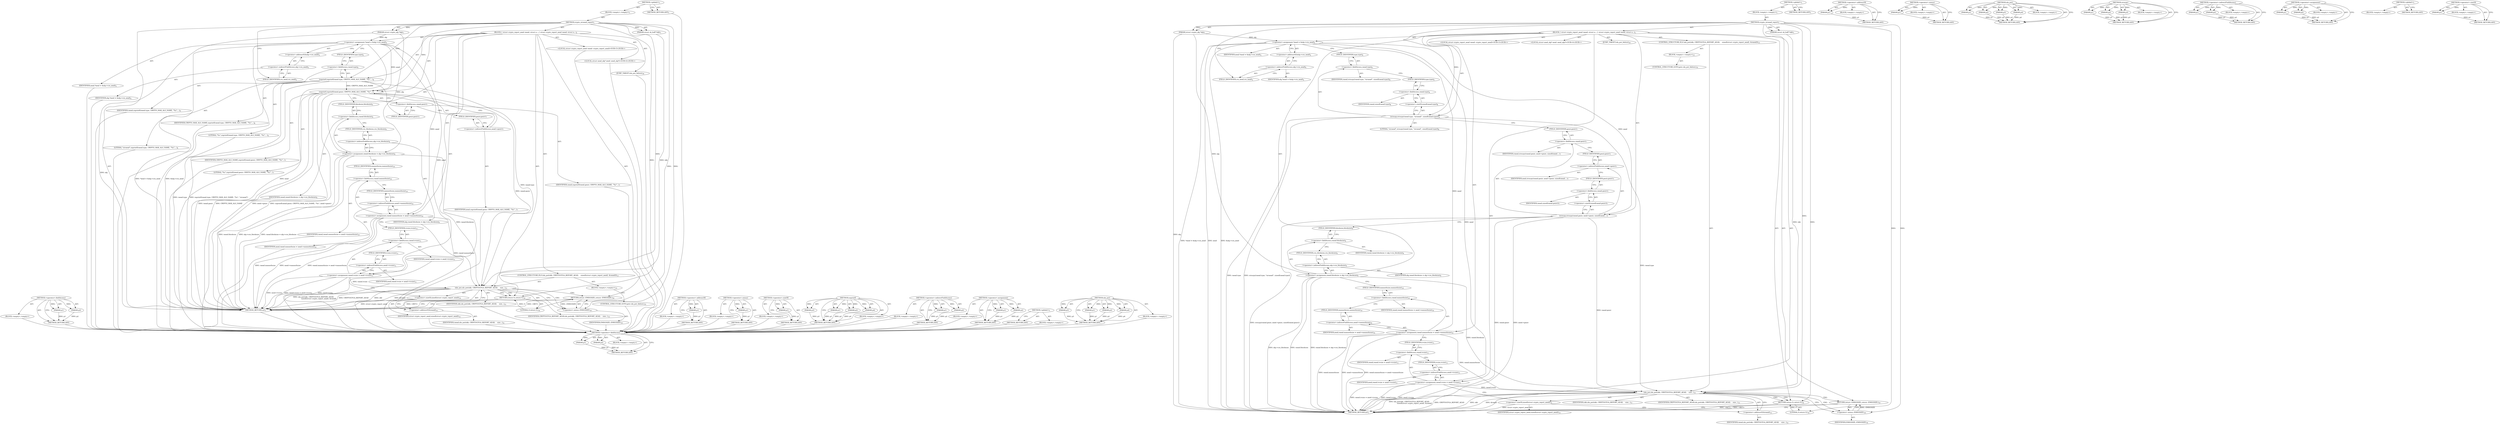 digraph "&lt;operator&gt;.sizeOf" {
vulnerable_123 [label=<(METHOD,&lt;operator&gt;.fieldAccess)>];
vulnerable_124 [label=<(PARAM,p1)>];
vulnerable_125 [label=<(PARAM,p2)>];
vulnerable_126 [label=<(BLOCK,&lt;empty&gt;,&lt;empty&gt;)>];
vulnerable_127 [label=<(METHOD_RETURN,ANY)>];
vulnerable_6 [label=<(METHOD,&lt;global&gt;)<SUB>1</SUB>>];
vulnerable_7 [label=<(BLOCK,&lt;empty&gt;,&lt;empty&gt;)<SUB>1</SUB>>];
vulnerable_8 [label=<(METHOD,crypto_nivaead_report)<SUB>1</SUB>>];
vulnerable_9 [label=<(PARAM,struct sk_buff *skb)<SUB>1</SUB>>];
vulnerable_10 [label=<(PARAM,struct crypto_alg *alg)<SUB>1</SUB>>];
vulnerable_11 [label=<(BLOCK,{
 	struct crypto_report_aead raead;
 	struct a...,{
 	struct crypto_report_aead raead;
 	struct a...)<SUB>2</SUB>>];
vulnerable_12 [label="<(LOCAL,struct crypto_report_aead raead: crypto_report_aead)<SUB>3</SUB>>"];
vulnerable_13 [label="<(LOCAL,struct aead_alg* aead: aead_alg*)<SUB>4</SUB>>"];
vulnerable_14 [label=<(&lt;operator&gt;.assignment,*aead = &amp;alg-&gt;cra_aead)<SUB>4</SUB>>];
vulnerable_15 [label=<(IDENTIFIER,aead,*aead = &amp;alg-&gt;cra_aead)<SUB>4</SUB>>];
vulnerable_16 [label=<(&lt;operator&gt;.addressOf,&amp;alg-&gt;cra_aead)<SUB>4</SUB>>];
vulnerable_17 [label=<(&lt;operator&gt;.indirectFieldAccess,alg-&gt;cra_aead)<SUB>4</SUB>>];
vulnerable_18 [label=<(IDENTIFIER,alg,*aead = &amp;alg-&gt;cra_aead)<SUB>4</SUB>>];
vulnerable_19 [label=<(FIELD_IDENTIFIER,cra_aead,cra_aead)<SUB>4</SUB>>];
vulnerable_20 [label=<(snprintf,snprintf(raead.type, CRYPTO_MAX_ALG_NAME, &quot;%s&quot;,...)<SUB>6</SUB>>];
vulnerable_21 [label=<(&lt;operator&gt;.fieldAccess,raead.type)<SUB>6</SUB>>];
vulnerable_22 [label=<(IDENTIFIER,raead,snprintf(raead.type, CRYPTO_MAX_ALG_NAME, &quot;%s&quot;,...)<SUB>6</SUB>>];
vulnerable_23 [label=<(FIELD_IDENTIFIER,type,type)<SUB>6</SUB>>];
vulnerable_24 [label=<(IDENTIFIER,CRYPTO_MAX_ALG_NAME,snprintf(raead.type, CRYPTO_MAX_ALG_NAME, &quot;%s&quot;,...)<SUB>6</SUB>>];
vulnerable_25 [label=<(LITERAL,&quot;%s&quot;,snprintf(raead.type, CRYPTO_MAX_ALG_NAME, &quot;%s&quot;,...)<SUB>6</SUB>>];
vulnerable_26 [label=<(LITERAL,&quot;nivaead&quot;,snprintf(raead.type, CRYPTO_MAX_ALG_NAME, &quot;%s&quot;,...)<SUB>6</SUB>>];
vulnerable_27 [label=<(snprintf,snprintf(raead.geniv, CRYPTO_MAX_ALG_NAME, &quot;%s&quot;...)<SUB>7</SUB>>];
vulnerable_28 [label=<(&lt;operator&gt;.fieldAccess,raead.geniv)<SUB>7</SUB>>];
vulnerable_29 [label=<(IDENTIFIER,raead,snprintf(raead.geniv, CRYPTO_MAX_ALG_NAME, &quot;%s&quot;...)<SUB>7</SUB>>];
vulnerable_30 [label=<(FIELD_IDENTIFIER,geniv,geniv)<SUB>7</SUB>>];
vulnerable_31 [label=<(IDENTIFIER,CRYPTO_MAX_ALG_NAME,snprintf(raead.geniv, CRYPTO_MAX_ALG_NAME, &quot;%s&quot;...)<SUB>7</SUB>>];
vulnerable_32 [label=<(LITERAL,&quot;%s&quot;,snprintf(raead.geniv, CRYPTO_MAX_ALG_NAME, &quot;%s&quot;...)<SUB>7</SUB>>];
vulnerable_33 [label=<(&lt;operator&gt;.indirectFieldAccess,aead-&gt;geniv)<SUB>7</SUB>>];
vulnerable_34 [label=<(IDENTIFIER,aead,snprintf(raead.geniv, CRYPTO_MAX_ALG_NAME, &quot;%s&quot;...)<SUB>7</SUB>>];
vulnerable_35 [label=<(FIELD_IDENTIFIER,geniv,geniv)<SUB>7</SUB>>];
vulnerable_36 [label=<(&lt;operator&gt;.assignment,raead.blocksize = alg-&gt;cra_blocksize)<SUB>9</SUB>>];
vulnerable_37 [label=<(&lt;operator&gt;.fieldAccess,raead.blocksize)<SUB>9</SUB>>];
vulnerable_38 [label=<(IDENTIFIER,raead,raead.blocksize = alg-&gt;cra_blocksize)<SUB>9</SUB>>];
vulnerable_39 [label=<(FIELD_IDENTIFIER,blocksize,blocksize)<SUB>9</SUB>>];
vulnerable_40 [label=<(&lt;operator&gt;.indirectFieldAccess,alg-&gt;cra_blocksize)<SUB>9</SUB>>];
vulnerable_41 [label=<(IDENTIFIER,alg,raead.blocksize = alg-&gt;cra_blocksize)<SUB>9</SUB>>];
vulnerable_42 [label=<(FIELD_IDENTIFIER,cra_blocksize,cra_blocksize)<SUB>9</SUB>>];
vulnerable_43 [label=<(&lt;operator&gt;.assignment,raead.maxauthsize = aead-&gt;maxauthsize)<SUB>10</SUB>>];
vulnerable_44 [label=<(&lt;operator&gt;.fieldAccess,raead.maxauthsize)<SUB>10</SUB>>];
vulnerable_45 [label=<(IDENTIFIER,raead,raead.maxauthsize = aead-&gt;maxauthsize)<SUB>10</SUB>>];
vulnerable_46 [label=<(FIELD_IDENTIFIER,maxauthsize,maxauthsize)<SUB>10</SUB>>];
vulnerable_47 [label=<(&lt;operator&gt;.indirectFieldAccess,aead-&gt;maxauthsize)<SUB>10</SUB>>];
vulnerable_48 [label=<(IDENTIFIER,aead,raead.maxauthsize = aead-&gt;maxauthsize)<SUB>10</SUB>>];
vulnerable_49 [label=<(FIELD_IDENTIFIER,maxauthsize,maxauthsize)<SUB>10</SUB>>];
vulnerable_50 [label=<(&lt;operator&gt;.assignment,raead.ivsize = aead-&gt;ivsize)<SUB>11</SUB>>];
vulnerable_51 [label=<(&lt;operator&gt;.fieldAccess,raead.ivsize)<SUB>11</SUB>>];
vulnerable_52 [label=<(IDENTIFIER,raead,raead.ivsize = aead-&gt;ivsize)<SUB>11</SUB>>];
vulnerable_53 [label=<(FIELD_IDENTIFIER,ivsize,ivsize)<SUB>11</SUB>>];
vulnerable_54 [label=<(&lt;operator&gt;.indirectFieldAccess,aead-&gt;ivsize)<SUB>11</SUB>>];
vulnerable_55 [label=<(IDENTIFIER,aead,raead.ivsize = aead-&gt;ivsize)<SUB>11</SUB>>];
vulnerable_56 [label=<(FIELD_IDENTIFIER,ivsize,ivsize)<SUB>11</SUB>>];
vulnerable_57 [label=<(CONTROL_STRUCTURE,IF,if (nla_put(skb, CRYPTOCFGA_REPORT_AEAD,
		    sizeof(struct crypto_report_aead), &amp;raead)))<SUB>13</SUB>>];
vulnerable_58 [label=<(nla_put,nla_put(skb, CRYPTOCFGA_REPORT_AEAD,
		    size...)<SUB>13</SUB>>];
vulnerable_59 [label=<(IDENTIFIER,skb,nla_put(skb, CRYPTOCFGA_REPORT_AEAD,
		    size...)<SUB>13</SUB>>];
vulnerable_60 [label=<(IDENTIFIER,CRYPTOCFGA_REPORT_AEAD,nla_put(skb, CRYPTOCFGA_REPORT_AEAD,
		    size...)<SUB>13</SUB>>];
vulnerable_61 [label=<(&lt;operator&gt;.sizeOf,sizeof(struct crypto_report_aead))<SUB>14</SUB>>];
vulnerable_62 [label=<(IDENTIFIER,struct crypto_report_aead,sizeof(struct crypto_report_aead))<SUB>14</SUB>>];
vulnerable_63 [label=<(&lt;operator&gt;.addressOf,&amp;raead)<SUB>14</SUB>>];
vulnerable_64 [label=<(IDENTIFIER,raead,nla_put(skb, CRYPTOCFGA_REPORT_AEAD,
		    size...)<SUB>14</SUB>>];
vulnerable_65 [label=<(BLOCK,&lt;empty&gt;,&lt;empty&gt;)<SUB>15</SUB>>];
vulnerable_66 [label=<(CONTROL_STRUCTURE,GOTO,goto nla_put_failure;)<SUB>15</SUB>>];
vulnerable_67 [label=<(RETURN,return 0;,return 0;)<SUB>16</SUB>>];
vulnerable_68 [label=<(LITERAL,0,return 0;)<SUB>16</SUB>>];
vulnerable_69 [label=<(JUMP_TARGET,nla_put_failure)<SUB>18</SUB>>];
vulnerable_70 [label=<(RETURN,return -EMSGSIZE;,return -EMSGSIZE;)<SUB>19</SUB>>];
vulnerable_71 [label=<(&lt;operator&gt;.minus,-EMSGSIZE)<SUB>19</SUB>>];
vulnerable_72 [label=<(IDENTIFIER,EMSGSIZE,-EMSGSIZE)<SUB>19</SUB>>];
vulnerable_73 [label=<(METHOD_RETURN,int)<SUB>1</SUB>>];
vulnerable_75 [label=<(METHOD_RETURN,ANY)<SUB>1</SUB>>];
vulnerable_107 [label=<(METHOD,&lt;operator&gt;.addressOf)>];
vulnerable_108 [label=<(PARAM,p1)>];
vulnerable_109 [label=<(BLOCK,&lt;empty&gt;,&lt;empty&gt;)>];
vulnerable_110 [label=<(METHOD_RETURN,ANY)>];
vulnerable_139 [label=<(METHOD,&lt;operator&gt;.minus)>];
vulnerable_140 [label=<(PARAM,p1)>];
vulnerable_141 [label=<(BLOCK,&lt;empty&gt;,&lt;empty&gt;)>];
vulnerable_142 [label=<(METHOD_RETURN,ANY)>];
vulnerable_135 [label=<(METHOD,&lt;operator&gt;.sizeOf)>];
vulnerable_136 [label=<(PARAM,p1)>];
vulnerable_137 [label=<(BLOCK,&lt;empty&gt;,&lt;empty&gt;)>];
vulnerable_138 [label=<(METHOD_RETURN,ANY)>];
vulnerable_116 [label=<(METHOD,snprintf)>];
vulnerable_117 [label=<(PARAM,p1)>];
vulnerable_118 [label=<(PARAM,p2)>];
vulnerable_119 [label=<(PARAM,p3)>];
vulnerable_120 [label=<(PARAM,p4)>];
vulnerable_121 [label=<(BLOCK,&lt;empty&gt;,&lt;empty&gt;)>];
vulnerable_122 [label=<(METHOD_RETURN,ANY)>];
vulnerable_111 [label=<(METHOD,&lt;operator&gt;.indirectFieldAccess)>];
vulnerable_112 [label=<(PARAM,p1)>];
vulnerable_113 [label=<(PARAM,p2)>];
vulnerable_114 [label=<(BLOCK,&lt;empty&gt;,&lt;empty&gt;)>];
vulnerable_115 [label=<(METHOD_RETURN,ANY)>];
vulnerable_102 [label=<(METHOD,&lt;operator&gt;.assignment)>];
vulnerable_103 [label=<(PARAM,p1)>];
vulnerable_104 [label=<(PARAM,p2)>];
vulnerable_105 [label=<(BLOCK,&lt;empty&gt;,&lt;empty&gt;)>];
vulnerable_106 [label=<(METHOD_RETURN,ANY)>];
vulnerable_96 [label=<(METHOD,&lt;global&gt;)<SUB>1</SUB>>];
vulnerable_97 [label=<(BLOCK,&lt;empty&gt;,&lt;empty&gt;)>];
vulnerable_98 [label=<(METHOD_RETURN,ANY)>];
vulnerable_128 [label=<(METHOD,nla_put)>];
vulnerable_129 [label=<(PARAM,p1)>];
vulnerable_130 [label=<(PARAM,p2)>];
vulnerable_131 [label=<(PARAM,p3)>];
vulnerable_132 [label=<(PARAM,p4)>];
vulnerable_133 [label=<(BLOCK,&lt;empty&gt;,&lt;empty&gt;)>];
vulnerable_134 [label=<(METHOD_RETURN,ANY)>];
fixed_124 [label=<(METHOD,&lt;operator&gt;.fieldAccess)>];
fixed_125 [label=<(PARAM,p1)>];
fixed_126 [label=<(PARAM,p2)>];
fixed_127 [label=<(BLOCK,&lt;empty&gt;,&lt;empty&gt;)>];
fixed_128 [label=<(METHOD_RETURN,ANY)>];
fixed_6 [label=<(METHOD,&lt;global&gt;)<SUB>1</SUB>>];
fixed_7 [label=<(BLOCK,&lt;empty&gt;,&lt;empty&gt;)<SUB>1</SUB>>];
fixed_8 [label=<(METHOD,crypto_nivaead_report)<SUB>1</SUB>>];
fixed_9 [label=<(PARAM,struct sk_buff *skb)<SUB>1</SUB>>];
fixed_10 [label=<(PARAM,struct crypto_alg *alg)<SUB>1</SUB>>];
fixed_11 [label=<(BLOCK,{
 	struct crypto_report_aead raead;
 	struct a...,{
 	struct crypto_report_aead raead;
 	struct a...)<SUB>2</SUB>>];
fixed_12 [label="<(LOCAL,struct crypto_report_aead raead: crypto_report_aead)<SUB>3</SUB>>"];
fixed_13 [label="<(LOCAL,struct aead_alg* aead: aead_alg*)<SUB>4</SUB>>"];
fixed_14 [label=<(&lt;operator&gt;.assignment,*aead = &amp;alg-&gt;cra_aead)<SUB>4</SUB>>];
fixed_15 [label=<(IDENTIFIER,aead,*aead = &amp;alg-&gt;cra_aead)<SUB>4</SUB>>];
fixed_16 [label=<(&lt;operator&gt;.addressOf,&amp;alg-&gt;cra_aead)<SUB>4</SUB>>];
fixed_17 [label=<(&lt;operator&gt;.indirectFieldAccess,alg-&gt;cra_aead)<SUB>4</SUB>>];
fixed_18 [label=<(IDENTIFIER,alg,*aead = &amp;alg-&gt;cra_aead)<SUB>4</SUB>>];
fixed_19 [label=<(FIELD_IDENTIFIER,cra_aead,cra_aead)<SUB>4</SUB>>];
fixed_20 [label=<(strncpy,strncpy(raead.type, &quot;nivaead&quot;, sizeof(raead.type)))<SUB>6</SUB>>];
fixed_21 [label=<(&lt;operator&gt;.fieldAccess,raead.type)<SUB>6</SUB>>];
fixed_22 [label=<(IDENTIFIER,raead,strncpy(raead.type, &quot;nivaead&quot;, sizeof(raead.type)))<SUB>6</SUB>>];
fixed_23 [label=<(FIELD_IDENTIFIER,type,type)<SUB>6</SUB>>];
fixed_24 [label=<(LITERAL,&quot;nivaead&quot;,strncpy(raead.type, &quot;nivaead&quot;, sizeof(raead.type)))<SUB>6</SUB>>];
fixed_25 [label=<(&lt;operator&gt;.sizeOf,sizeof(raead.type))<SUB>6</SUB>>];
fixed_26 [label=<(&lt;operator&gt;.fieldAccess,raead.type)<SUB>6</SUB>>];
fixed_27 [label=<(IDENTIFIER,raead,sizeof(raead.type))<SUB>6</SUB>>];
fixed_28 [label=<(FIELD_IDENTIFIER,type,type)<SUB>6</SUB>>];
fixed_29 [label=<(strncpy,strncpy(raead.geniv, aead-&gt;geniv, sizeof(raead....)<SUB>7</SUB>>];
fixed_30 [label=<(&lt;operator&gt;.fieldAccess,raead.geniv)<SUB>7</SUB>>];
fixed_31 [label=<(IDENTIFIER,raead,strncpy(raead.geniv, aead-&gt;geniv, sizeof(raead....)<SUB>7</SUB>>];
fixed_32 [label=<(FIELD_IDENTIFIER,geniv,geniv)<SUB>7</SUB>>];
fixed_33 [label=<(&lt;operator&gt;.indirectFieldAccess,aead-&gt;geniv)<SUB>7</SUB>>];
fixed_34 [label=<(IDENTIFIER,aead,strncpy(raead.geniv, aead-&gt;geniv, sizeof(raead....)<SUB>7</SUB>>];
fixed_35 [label=<(FIELD_IDENTIFIER,geniv,geniv)<SUB>7</SUB>>];
fixed_36 [label=<(&lt;operator&gt;.sizeOf,sizeof(raead.geniv))<SUB>7</SUB>>];
fixed_37 [label=<(&lt;operator&gt;.fieldAccess,raead.geniv)<SUB>7</SUB>>];
fixed_38 [label=<(IDENTIFIER,raead,sizeof(raead.geniv))<SUB>7</SUB>>];
fixed_39 [label=<(FIELD_IDENTIFIER,geniv,geniv)<SUB>7</SUB>>];
fixed_40 [label=<(&lt;operator&gt;.assignment,raead.blocksize = alg-&gt;cra_blocksize)<SUB>9</SUB>>];
fixed_41 [label=<(&lt;operator&gt;.fieldAccess,raead.blocksize)<SUB>9</SUB>>];
fixed_42 [label=<(IDENTIFIER,raead,raead.blocksize = alg-&gt;cra_blocksize)<SUB>9</SUB>>];
fixed_43 [label=<(FIELD_IDENTIFIER,blocksize,blocksize)<SUB>9</SUB>>];
fixed_44 [label=<(&lt;operator&gt;.indirectFieldAccess,alg-&gt;cra_blocksize)<SUB>9</SUB>>];
fixed_45 [label=<(IDENTIFIER,alg,raead.blocksize = alg-&gt;cra_blocksize)<SUB>9</SUB>>];
fixed_46 [label=<(FIELD_IDENTIFIER,cra_blocksize,cra_blocksize)<SUB>9</SUB>>];
fixed_47 [label=<(&lt;operator&gt;.assignment,raead.maxauthsize = aead-&gt;maxauthsize)<SUB>10</SUB>>];
fixed_48 [label=<(&lt;operator&gt;.fieldAccess,raead.maxauthsize)<SUB>10</SUB>>];
fixed_49 [label=<(IDENTIFIER,raead,raead.maxauthsize = aead-&gt;maxauthsize)<SUB>10</SUB>>];
fixed_50 [label=<(FIELD_IDENTIFIER,maxauthsize,maxauthsize)<SUB>10</SUB>>];
fixed_51 [label=<(&lt;operator&gt;.indirectFieldAccess,aead-&gt;maxauthsize)<SUB>10</SUB>>];
fixed_52 [label=<(IDENTIFIER,aead,raead.maxauthsize = aead-&gt;maxauthsize)<SUB>10</SUB>>];
fixed_53 [label=<(FIELD_IDENTIFIER,maxauthsize,maxauthsize)<SUB>10</SUB>>];
fixed_54 [label=<(&lt;operator&gt;.assignment,raead.ivsize = aead-&gt;ivsize)<SUB>11</SUB>>];
fixed_55 [label=<(&lt;operator&gt;.fieldAccess,raead.ivsize)<SUB>11</SUB>>];
fixed_56 [label=<(IDENTIFIER,raead,raead.ivsize = aead-&gt;ivsize)<SUB>11</SUB>>];
fixed_57 [label=<(FIELD_IDENTIFIER,ivsize,ivsize)<SUB>11</SUB>>];
fixed_58 [label=<(&lt;operator&gt;.indirectFieldAccess,aead-&gt;ivsize)<SUB>11</SUB>>];
fixed_59 [label=<(IDENTIFIER,aead,raead.ivsize = aead-&gt;ivsize)<SUB>11</SUB>>];
fixed_60 [label=<(FIELD_IDENTIFIER,ivsize,ivsize)<SUB>11</SUB>>];
fixed_61 [label=<(CONTROL_STRUCTURE,IF,if (nla_put(skb, CRYPTOCFGA_REPORT_AEAD,
		    sizeof(struct crypto_report_aead), &amp;raead)))<SUB>13</SUB>>];
fixed_62 [label=<(nla_put,nla_put(skb, CRYPTOCFGA_REPORT_AEAD,
		    size...)<SUB>13</SUB>>];
fixed_63 [label=<(IDENTIFIER,skb,nla_put(skb, CRYPTOCFGA_REPORT_AEAD,
		    size...)<SUB>13</SUB>>];
fixed_64 [label=<(IDENTIFIER,CRYPTOCFGA_REPORT_AEAD,nla_put(skb, CRYPTOCFGA_REPORT_AEAD,
		    size...)<SUB>13</SUB>>];
fixed_65 [label=<(&lt;operator&gt;.sizeOf,sizeof(struct crypto_report_aead))<SUB>14</SUB>>];
fixed_66 [label=<(IDENTIFIER,struct crypto_report_aead,sizeof(struct crypto_report_aead))<SUB>14</SUB>>];
fixed_67 [label=<(&lt;operator&gt;.addressOf,&amp;raead)<SUB>14</SUB>>];
fixed_68 [label=<(IDENTIFIER,raead,nla_put(skb, CRYPTOCFGA_REPORT_AEAD,
		    size...)<SUB>14</SUB>>];
fixed_69 [label=<(BLOCK,&lt;empty&gt;,&lt;empty&gt;)<SUB>15</SUB>>];
fixed_70 [label=<(CONTROL_STRUCTURE,GOTO,goto nla_put_failure;)<SUB>15</SUB>>];
fixed_71 [label=<(RETURN,return 0;,return 0;)<SUB>16</SUB>>];
fixed_72 [label=<(LITERAL,0,return 0;)<SUB>16</SUB>>];
fixed_73 [label=<(JUMP_TARGET,nla_put_failure)<SUB>18</SUB>>];
fixed_74 [label=<(RETURN,return -EMSGSIZE;,return -EMSGSIZE;)<SUB>19</SUB>>];
fixed_75 [label=<(&lt;operator&gt;.minus,-EMSGSIZE)<SUB>19</SUB>>];
fixed_76 [label=<(IDENTIFIER,EMSGSIZE,-EMSGSIZE)<SUB>19</SUB>>];
fixed_77 [label=<(METHOD_RETURN,int)<SUB>1</SUB>>];
fixed_79 [label=<(METHOD_RETURN,ANY)<SUB>1</SUB>>];
fixed_109 [label=<(METHOD,&lt;operator&gt;.addressOf)>];
fixed_110 [label=<(PARAM,p1)>];
fixed_111 [label=<(BLOCK,&lt;empty&gt;,&lt;empty&gt;)>];
fixed_112 [label=<(METHOD_RETURN,ANY)>];
fixed_140 [label=<(METHOD,&lt;operator&gt;.minus)>];
fixed_141 [label=<(PARAM,p1)>];
fixed_142 [label=<(BLOCK,&lt;empty&gt;,&lt;empty&gt;)>];
fixed_143 [label=<(METHOD_RETURN,ANY)>];
fixed_133 [label=<(METHOD,nla_put)>];
fixed_134 [label=<(PARAM,p1)>];
fixed_135 [label=<(PARAM,p2)>];
fixed_136 [label=<(PARAM,p3)>];
fixed_137 [label=<(PARAM,p4)>];
fixed_138 [label=<(BLOCK,&lt;empty&gt;,&lt;empty&gt;)>];
fixed_139 [label=<(METHOD_RETURN,ANY)>];
fixed_118 [label=<(METHOD,strncpy)>];
fixed_119 [label=<(PARAM,p1)>];
fixed_120 [label=<(PARAM,p2)>];
fixed_121 [label=<(PARAM,p3)>];
fixed_122 [label=<(BLOCK,&lt;empty&gt;,&lt;empty&gt;)>];
fixed_123 [label=<(METHOD_RETURN,ANY)>];
fixed_113 [label=<(METHOD,&lt;operator&gt;.indirectFieldAccess)>];
fixed_114 [label=<(PARAM,p1)>];
fixed_115 [label=<(PARAM,p2)>];
fixed_116 [label=<(BLOCK,&lt;empty&gt;,&lt;empty&gt;)>];
fixed_117 [label=<(METHOD_RETURN,ANY)>];
fixed_104 [label=<(METHOD,&lt;operator&gt;.assignment)>];
fixed_105 [label=<(PARAM,p1)>];
fixed_106 [label=<(PARAM,p2)>];
fixed_107 [label=<(BLOCK,&lt;empty&gt;,&lt;empty&gt;)>];
fixed_108 [label=<(METHOD_RETURN,ANY)>];
fixed_98 [label=<(METHOD,&lt;global&gt;)<SUB>1</SUB>>];
fixed_99 [label=<(BLOCK,&lt;empty&gt;,&lt;empty&gt;)>];
fixed_100 [label=<(METHOD_RETURN,ANY)>];
fixed_129 [label=<(METHOD,&lt;operator&gt;.sizeOf)>];
fixed_130 [label=<(PARAM,p1)>];
fixed_131 [label=<(BLOCK,&lt;empty&gt;,&lt;empty&gt;)>];
fixed_132 [label=<(METHOD_RETURN,ANY)>];
vulnerable_123 -> vulnerable_124  [key=0, label="AST: "];
vulnerable_123 -> vulnerable_124  [key=1, label="DDG: "];
vulnerable_123 -> vulnerable_126  [key=0, label="AST: "];
vulnerable_123 -> vulnerable_125  [key=0, label="AST: "];
vulnerable_123 -> vulnerable_125  [key=1, label="DDG: "];
vulnerable_123 -> vulnerable_127  [key=0, label="AST: "];
vulnerable_123 -> vulnerable_127  [key=1, label="CFG: "];
vulnerable_124 -> vulnerable_127  [key=0, label="DDG: p1"];
vulnerable_125 -> vulnerable_127  [key=0, label="DDG: p2"];
vulnerable_126 -> fixed_124  [key=0];
vulnerable_127 -> fixed_124  [key=0];
vulnerable_6 -> vulnerable_7  [key=0, label="AST: "];
vulnerable_6 -> vulnerable_75  [key=0, label="AST: "];
vulnerable_6 -> vulnerable_75  [key=1, label="CFG: "];
vulnerable_7 -> vulnerable_8  [key=0, label="AST: "];
vulnerable_8 -> vulnerable_9  [key=0, label="AST: "];
vulnerable_8 -> vulnerable_9  [key=1, label="DDG: "];
vulnerable_8 -> vulnerable_10  [key=0, label="AST: "];
vulnerable_8 -> vulnerable_10  [key=1, label="DDG: "];
vulnerable_8 -> vulnerable_11  [key=0, label="AST: "];
vulnerable_8 -> vulnerable_73  [key=0, label="AST: "];
vulnerable_8 -> vulnerable_19  [key=0, label="CFG: "];
vulnerable_8 -> vulnerable_67  [key=0, label="DDG: "];
vulnerable_8 -> vulnerable_20  [key=0, label="DDG: "];
vulnerable_8 -> vulnerable_27  [key=0, label="DDG: "];
vulnerable_8 -> vulnerable_68  [key=0, label="DDG: "];
vulnerable_8 -> vulnerable_58  [key=0, label="DDG: "];
vulnerable_8 -> vulnerable_71  [key=0, label="DDG: "];
vulnerable_9 -> vulnerable_58  [key=0, label="DDG: skb"];
vulnerable_10 -> vulnerable_73  [key=0, label="DDG: alg"];
vulnerable_10 -> vulnerable_14  [key=0, label="DDG: alg"];
vulnerable_10 -> vulnerable_36  [key=0, label="DDG: alg"];
vulnerable_11 -> vulnerable_12  [key=0, label="AST: "];
vulnerable_11 -> vulnerable_13  [key=0, label="AST: "];
vulnerable_11 -> vulnerable_14  [key=0, label="AST: "];
vulnerable_11 -> vulnerable_20  [key=0, label="AST: "];
vulnerable_11 -> vulnerable_27  [key=0, label="AST: "];
vulnerable_11 -> vulnerable_36  [key=0, label="AST: "];
vulnerable_11 -> vulnerable_43  [key=0, label="AST: "];
vulnerable_11 -> vulnerable_50  [key=0, label="AST: "];
vulnerable_11 -> vulnerable_57  [key=0, label="AST: "];
vulnerable_11 -> vulnerable_67  [key=0, label="AST: "];
vulnerable_11 -> vulnerable_69  [key=0, label="AST: "];
vulnerable_11 -> vulnerable_70  [key=0, label="AST: "];
vulnerable_12 -> fixed_124  [key=0];
vulnerable_13 -> fixed_124  [key=0];
vulnerable_14 -> vulnerable_15  [key=0, label="AST: "];
vulnerable_14 -> vulnerable_16  [key=0, label="AST: "];
vulnerable_14 -> vulnerable_23  [key=0, label="CFG: "];
vulnerable_14 -> vulnerable_73  [key=0, label="DDG: aead"];
vulnerable_14 -> vulnerable_73  [key=1, label="DDG: &amp;alg-&gt;cra_aead"];
vulnerable_14 -> vulnerable_73  [key=2, label="DDG: *aead = &amp;alg-&gt;cra_aead"];
vulnerable_14 -> vulnerable_43  [key=0, label="DDG: aead"];
vulnerable_14 -> vulnerable_50  [key=0, label="DDG: aead"];
vulnerable_14 -> vulnerable_27  [key=0, label="DDG: aead"];
vulnerable_15 -> fixed_124  [key=0];
vulnerable_16 -> vulnerable_17  [key=0, label="AST: "];
vulnerable_16 -> vulnerable_14  [key=0, label="CFG: "];
vulnerable_17 -> vulnerable_18  [key=0, label="AST: "];
vulnerable_17 -> vulnerable_19  [key=0, label="AST: "];
vulnerable_17 -> vulnerable_16  [key=0, label="CFG: "];
vulnerable_18 -> fixed_124  [key=0];
vulnerable_19 -> vulnerable_17  [key=0, label="CFG: "];
vulnerable_20 -> vulnerable_21  [key=0, label="AST: "];
vulnerable_20 -> vulnerable_24  [key=0, label="AST: "];
vulnerable_20 -> vulnerable_25  [key=0, label="AST: "];
vulnerable_20 -> vulnerable_26  [key=0, label="AST: "];
vulnerable_20 -> vulnerable_30  [key=0, label="CFG: "];
vulnerable_20 -> vulnerable_73  [key=0, label="DDG: raead.type"];
vulnerable_20 -> vulnerable_73  [key=1, label="DDG: snprintf(raead.type, CRYPTO_MAX_ALG_NAME, &quot;%s&quot;, &quot;nivaead&quot;)"];
vulnerable_20 -> vulnerable_27  [key=0, label="DDG: CRYPTO_MAX_ALG_NAME"];
vulnerable_20 -> vulnerable_58  [key=0, label="DDG: raead.type"];
vulnerable_21 -> vulnerable_22  [key=0, label="AST: "];
vulnerable_21 -> vulnerable_23  [key=0, label="AST: "];
vulnerable_21 -> vulnerable_20  [key=0, label="CFG: "];
vulnerable_22 -> fixed_124  [key=0];
vulnerable_23 -> vulnerable_21  [key=0, label="CFG: "];
vulnerable_24 -> fixed_124  [key=0];
vulnerable_25 -> fixed_124  [key=0];
vulnerable_26 -> fixed_124  [key=0];
vulnerable_27 -> vulnerable_28  [key=0, label="AST: "];
vulnerable_27 -> vulnerable_31  [key=0, label="AST: "];
vulnerable_27 -> vulnerable_32  [key=0, label="AST: "];
vulnerable_27 -> vulnerable_33  [key=0, label="AST: "];
vulnerable_27 -> vulnerable_39  [key=0, label="CFG: "];
vulnerable_27 -> vulnerable_73  [key=0, label="DDG: raead.geniv"];
vulnerable_27 -> vulnerable_73  [key=1, label="DDG: CRYPTO_MAX_ALG_NAME"];
vulnerable_27 -> vulnerable_73  [key=2, label="DDG: aead-&gt;geniv"];
vulnerable_27 -> vulnerable_73  [key=3, label="DDG: snprintf(raead.geniv, CRYPTO_MAX_ALG_NAME, &quot;%s&quot;, aead-&gt;geniv)"];
vulnerable_27 -> vulnerable_58  [key=0, label="DDG: raead.geniv"];
vulnerable_28 -> vulnerable_29  [key=0, label="AST: "];
vulnerable_28 -> vulnerable_30  [key=0, label="AST: "];
vulnerable_28 -> vulnerable_35  [key=0, label="CFG: "];
vulnerable_29 -> fixed_124  [key=0];
vulnerable_30 -> vulnerable_28  [key=0, label="CFG: "];
vulnerable_31 -> fixed_124  [key=0];
vulnerable_32 -> fixed_124  [key=0];
vulnerable_33 -> vulnerable_34  [key=0, label="AST: "];
vulnerable_33 -> vulnerable_35  [key=0, label="AST: "];
vulnerable_33 -> vulnerable_27  [key=0, label="CFG: "];
vulnerable_34 -> fixed_124  [key=0];
vulnerable_35 -> vulnerable_33  [key=0, label="CFG: "];
vulnerable_36 -> vulnerable_37  [key=0, label="AST: "];
vulnerable_36 -> vulnerable_40  [key=0, label="AST: "];
vulnerable_36 -> vulnerable_46  [key=0, label="CFG: "];
vulnerable_36 -> vulnerable_73  [key=0, label="DDG: raead.blocksize"];
vulnerable_36 -> vulnerable_73  [key=1, label="DDG: alg-&gt;cra_blocksize"];
vulnerable_36 -> vulnerable_73  [key=2, label="DDG: raead.blocksize = alg-&gt;cra_blocksize"];
vulnerable_36 -> vulnerable_58  [key=0, label="DDG: raead.blocksize"];
vulnerable_37 -> vulnerable_38  [key=0, label="AST: "];
vulnerable_37 -> vulnerable_39  [key=0, label="AST: "];
vulnerable_37 -> vulnerable_42  [key=0, label="CFG: "];
vulnerable_38 -> fixed_124  [key=0];
vulnerable_39 -> vulnerable_37  [key=0, label="CFG: "];
vulnerable_40 -> vulnerable_41  [key=0, label="AST: "];
vulnerable_40 -> vulnerable_42  [key=0, label="AST: "];
vulnerable_40 -> vulnerable_36  [key=0, label="CFG: "];
vulnerable_41 -> fixed_124  [key=0];
vulnerable_42 -> vulnerable_40  [key=0, label="CFG: "];
vulnerable_43 -> vulnerable_44  [key=0, label="AST: "];
vulnerable_43 -> vulnerable_47  [key=0, label="AST: "];
vulnerable_43 -> vulnerable_53  [key=0, label="CFG: "];
vulnerable_43 -> vulnerable_73  [key=0, label="DDG: raead.maxauthsize"];
vulnerable_43 -> vulnerable_73  [key=1, label="DDG: aead-&gt;maxauthsize"];
vulnerable_43 -> vulnerable_73  [key=2, label="DDG: raead.maxauthsize = aead-&gt;maxauthsize"];
vulnerable_43 -> vulnerable_58  [key=0, label="DDG: raead.maxauthsize"];
vulnerable_44 -> vulnerable_45  [key=0, label="AST: "];
vulnerable_44 -> vulnerable_46  [key=0, label="AST: "];
vulnerable_44 -> vulnerable_49  [key=0, label="CFG: "];
vulnerable_45 -> fixed_124  [key=0];
vulnerable_46 -> vulnerable_44  [key=0, label="CFG: "];
vulnerable_47 -> vulnerable_48  [key=0, label="AST: "];
vulnerable_47 -> vulnerable_49  [key=0, label="AST: "];
vulnerable_47 -> vulnerable_43  [key=0, label="CFG: "];
vulnerable_48 -> fixed_124  [key=0];
vulnerable_49 -> vulnerable_47  [key=0, label="CFG: "];
vulnerable_50 -> vulnerable_51  [key=0, label="AST: "];
vulnerable_50 -> vulnerable_54  [key=0, label="AST: "];
vulnerable_50 -> vulnerable_61  [key=0, label="CFG: "];
vulnerable_50 -> vulnerable_73  [key=0, label="DDG: raead.ivsize"];
vulnerable_50 -> vulnerable_73  [key=1, label="DDG: aead-&gt;ivsize"];
vulnerable_50 -> vulnerable_73  [key=2, label="DDG: raead.ivsize = aead-&gt;ivsize"];
vulnerable_50 -> vulnerable_58  [key=0, label="DDG: raead.ivsize"];
vulnerable_51 -> vulnerable_52  [key=0, label="AST: "];
vulnerable_51 -> vulnerable_53  [key=0, label="AST: "];
vulnerable_51 -> vulnerable_56  [key=0, label="CFG: "];
vulnerable_52 -> fixed_124  [key=0];
vulnerable_53 -> vulnerable_51  [key=0, label="CFG: "];
vulnerable_54 -> vulnerable_55  [key=0, label="AST: "];
vulnerable_54 -> vulnerable_56  [key=0, label="AST: "];
vulnerable_54 -> vulnerable_50  [key=0, label="CFG: "];
vulnerable_55 -> fixed_124  [key=0];
vulnerable_56 -> vulnerable_54  [key=0, label="CFG: "];
vulnerable_57 -> vulnerable_58  [key=0, label="AST: "];
vulnerable_57 -> vulnerable_65  [key=0, label="AST: "];
vulnerable_58 -> vulnerable_59  [key=0, label="AST: "];
vulnerable_58 -> vulnerable_60  [key=0, label="AST: "];
vulnerable_58 -> vulnerable_61  [key=0, label="AST: "];
vulnerable_58 -> vulnerable_63  [key=0, label="AST: "];
vulnerable_58 -> vulnerable_71  [key=0, label="CFG: "];
vulnerable_58 -> vulnerable_71  [key=1, label="CDG: "];
vulnerable_58 -> vulnerable_67  [key=0, label="CFG: "];
vulnerable_58 -> vulnerable_67  [key=1, label="CDG: "];
vulnerable_58 -> vulnerable_73  [key=0, label="DDG: skb"];
vulnerable_58 -> vulnerable_73  [key=1, label="DDG: &amp;raead"];
vulnerable_58 -> vulnerable_73  [key=2, label="DDG: nla_put(skb, CRYPTOCFGA_REPORT_AEAD,
		    sizeof(struct crypto_report_aead), &amp;raead)"];
vulnerable_58 -> vulnerable_73  [key=3, label="DDG: CRYPTOCFGA_REPORT_AEAD"];
vulnerable_58 -> vulnerable_70  [key=0, label="CDG: "];
vulnerable_59 -> fixed_124  [key=0];
vulnerable_60 -> fixed_124  [key=0];
vulnerable_61 -> vulnerable_62  [key=0, label="AST: "];
vulnerable_61 -> vulnerable_63  [key=0, label="CFG: "];
vulnerable_61 -> vulnerable_73  [key=0, label="DDG: struct crypto_report_aead"];
vulnerable_62 -> fixed_124  [key=0];
vulnerable_63 -> vulnerable_64  [key=0, label="AST: "];
vulnerable_63 -> vulnerable_58  [key=0, label="CFG: "];
vulnerable_64 -> fixed_124  [key=0];
vulnerable_65 -> vulnerable_66  [key=0, label="AST: "];
vulnerable_66 -> fixed_124  [key=0];
vulnerable_67 -> vulnerable_68  [key=0, label="AST: "];
vulnerable_67 -> vulnerable_73  [key=0, label="CFG: "];
vulnerable_67 -> vulnerable_73  [key=1, label="DDG: &lt;RET&gt;"];
vulnerable_68 -> vulnerable_67  [key=0, label="DDG: 0"];
vulnerable_69 -> fixed_124  [key=0];
vulnerable_70 -> vulnerable_71  [key=0, label="AST: "];
vulnerable_70 -> vulnerable_73  [key=0, label="CFG: "];
vulnerable_70 -> vulnerable_73  [key=1, label="DDG: &lt;RET&gt;"];
vulnerable_71 -> vulnerable_72  [key=0, label="AST: "];
vulnerable_71 -> vulnerable_70  [key=0, label="CFG: "];
vulnerable_71 -> vulnerable_70  [key=1, label="DDG: -EMSGSIZE"];
vulnerable_72 -> fixed_124  [key=0];
vulnerable_73 -> fixed_124  [key=0];
vulnerable_75 -> fixed_124  [key=0];
vulnerable_107 -> vulnerable_108  [key=0, label="AST: "];
vulnerable_107 -> vulnerable_108  [key=1, label="DDG: "];
vulnerable_107 -> vulnerable_109  [key=0, label="AST: "];
vulnerable_107 -> vulnerable_110  [key=0, label="AST: "];
vulnerable_107 -> vulnerable_110  [key=1, label="CFG: "];
vulnerable_108 -> vulnerable_110  [key=0, label="DDG: p1"];
vulnerable_109 -> fixed_124  [key=0];
vulnerable_110 -> fixed_124  [key=0];
vulnerable_139 -> vulnerable_140  [key=0, label="AST: "];
vulnerable_139 -> vulnerable_140  [key=1, label="DDG: "];
vulnerable_139 -> vulnerable_141  [key=0, label="AST: "];
vulnerable_139 -> vulnerable_142  [key=0, label="AST: "];
vulnerable_139 -> vulnerable_142  [key=1, label="CFG: "];
vulnerable_140 -> vulnerable_142  [key=0, label="DDG: p1"];
vulnerable_141 -> fixed_124  [key=0];
vulnerable_142 -> fixed_124  [key=0];
vulnerable_135 -> vulnerable_136  [key=0, label="AST: "];
vulnerable_135 -> vulnerable_136  [key=1, label="DDG: "];
vulnerable_135 -> vulnerable_137  [key=0, label="AST: "];
vulnerable_135 -> vulnerable_138  [key=0, label="AST: "];
vulnerable_135 -> vulnerable_138  [key=1, label="CFG: "];
vulnerable_136 -> vulnerable_138  [key=0, label="DDG: p1"];
vulnerable_137 -> fixed_124  [key=0];
vulnerable_138 -> fixed_124  [key=0];
vulnerable_116 -> vulnerable_117  [key=0, label="AST: "];
vulnerable_116 -> vulnerable_117  [key=1, label="DDG: "];
vulnerable_116 -> vulnerable_121  [key=0, label="AST: "];
vulnerable_116 -> vulnerable_118  [key=0, label="AST: "];
vulnerable_116 -> vulnerable_118  [key=1, label="DDG: "];
vulnerable_116 -> vulnerable_122  [key=0, label="AST: "];
vulnerable_116 -> vulnerable_122  [key=1, label="CFG: "];
vulnerable_116 -> vulnerable_119  [key=0, label="AST: "];
vulnerable_116 -> vulnerable_119  [key=1, label="DDG: "];
vulnerable_116 -> vulnerable_120  [key=0, label="AST: "];
vulnerable_116 -> vulnerable_120  [key=1, label="DDG: "];
vulnerable_117 -> vulnerable_122  [key=0, label="DDG: p1"];
vulnerable_118 -> vulnerable_122  [key=0, label="DDG: p2"];
vulnerable_119 -> vulnerable_122  [key=0, label="DDG: p3"];
vulnerable_120 -> vulnerable_122  [key=0, label="DDG: p4"];
vulnerable_121 -> fixed_124  [key=0];
vulnerable_122 -> fixed_124  [key=0];
vulnerable_111 -> vulnerable_112  [key=0, label="AST: "];
vulnerable_111 -> vulnerable_112  [key=1, label="DDG: "];
vulnerable_111 -> vulnerable_114  [key=0, label="AST: "];
vulnerable_111 -> vulnerable_113  [key=0, label="AST: "];
vulnerable_111 -> vulnerable_113  [key=1, label="DDG: "];
vulnerable_111 -> vulnerable_115  [key=0, label="AST: "];
vulnerable_111 -> vulnerable_115  [key=1, label="CFG: "];
vulnerable_112 -> vulnerable_115  [key=0, label="DDG: p1"];
vulnerable_113 -> vulnerable_115  [key=0, label="DDG: p2"];
vulnerable_114 -> fixed_124  [key=0];
vulnerable_115 -> fixed_124  [key=0];
vulnerable_102 -> vulnerable_103  [key=0, label="AST: "];
vulnerable_102 -> vulnerable_103  [key=1, label="DDG: "];
vulnerable_102 -> vulnerable_105  [key=0, label="AST: "];
vulnerable_102 -> vulnerable_104  [key=0, label="AST: "];
vulnerable_102 -> vulnerable_104  [key=1, label="DDG: "];
vulnerable_102 -> vulnerable_106  [key=0, label="AST: "];
vulnerable_102 -> vulnerable_106  [key=1, label="CFG: "];
vulnerable_103 -> vulnerable_106  [key=0, label="DDG: p1"];
vulnerable_104 -> vulnerable_106  [key=0, label="DDG: p2"];
vulnerable_105 -> fixed_124  [key=0];
vulnerable_106 -> fixed_124  [key=0];
vulnerable_96 -> vulnerable_97  [key=0, label="AST: "];
vulnerable_96 -> vulnerable_98  [key=0, label="AST: "];
vulnerable_96 -> vulnerable_98  [key=1, label="CFG: "];
vulnerable_97 -> fixed_124  [key=0];
vulnerable_98 -> fixed_124  [key=0];
vulnerable_128 -> vulnerable_129  [key=0, label="AST: "];
vulnerable_128 -> vulnerable_129  [key=1, label="DDG: "];
vulnerable_128 -> vulnerable_133  [key=0, label="AST: "];
vulnerable_128 -> vulnerable_130  [key=0, label="AST: "];
vulnerable_128 -> vulnerable_130  [key=1, label="DDG: "];
vulnerable_128 -> vulnerable_134  [key=0, label="AST: "];
vulnerable_128 -> vulnerable_134  [key=1, label="CFG: "];
vulnerable_128 -> vulnerable_131  [key=0, label="AST: "];
vulnerable_128 -> vulnerable_131  [key=1, label="DDG: "];
vulnerable_128 -> vulnerable_132  [key=0, label="AST: "];
vulnerable_128 -> vulnerable_132  [key=1, label="DDG: "];
vulnerable_129 -> vulnerable_134  [key=0, label="DDG: p1"];
vulnerable_130 -> vulnerable_134  [key=0, label="DDG: p2"];
vulnerable_131 -> vulnerable_134  [key=0, label="DDG: p3"];
vulnerable_132 -> vulnerable_134  [key=0, label="DDG: p4"];
vulnerable_133 -> fixed_124  [key=0];
vulnerable_134 -> fixed_124  [key=0];
fixed_124 -> fixed_125  [key=0, label="AST: "];
fixed_124 -> fixed_125  [key=1, label="DDG: "];
fixed_124 -> fixed_127  [key=0, label="AST: "];
fixed_124 -> fixed_126  [key=0, label="AST: "];
fixed_124 -> fixed_126  [key=1, label="DDG: "];
fixed_124 -> fixed_128  [key=0, label="AST: "];
fixed_124 -> fixed_128  [key=1, label="CFG: "];
fixed_125 -> fixed_128  [key=0, label="DDG: p1"];
fixed_126 -> fixed_128  [key=0, label="DDG: p2"];
fixed_6 -> fixed_7  [key=0, label="AST: "];
fixed_6 -> fixed_79  [key=0, label="AST: "];
fixed_6 -> fixed_79  [key=1, label="CFG: "];
fixed_7 -> fixed_8  [key=0, label="AST: "];
fixed_8 -> fixed_9  [key=0, label="AST: "];
fixed_8 -> fixed_9  [key=1, label="DDG: "];
fixed_8 -> fixed_10  [key=0, label="AST: "];
fixed_8 -> fixed_10  [key=1, label="DDG: "];
fixed_8 -> fixed_11  [key=0, label="AST: "];
fixed_8 -> fixed_77  [key=0, label="AST: "];
fixed_8 -> fixed_19  [key=0, label="CFG: "];
fixed_8 -> fixed_71  [key=0, label="DDG: "];
fixed_8 -> fixed_20  [key=0, label="DDG: "];
fixed_8 -> fixed_72  [key=0, label="DDG: "];
fixed_8 -> fixed_62  [key=0, label="DDG: "];
fixed_8 -> fixed_75  [key=0, label="DDG: "];
fixed_9 -> fixed_62  [key=0, label="DDG: skb"];
fixed_10 -> fixed_77  [key=0, label="DDG: alg"];
fixed_10 -> fixed_14  [key=0, label="DDG: alg"];
fixed_10 -> fixed_40  [key=0, label="DDG: alg"];
fixed_11 -> fixed_12  [key=0, label="AST: "];
fixed_11 -> fixed_13  [key=0, label="AST: "];
fixed_11 -> fixed_14  [key=0, label="AST: "];
fixed_11 -> fixed_20  [key=0, label="AST: "];
fixed_11 -> fixed_29  [key=0, label="AST: "];
fixed_11 -> fixed_40  [key=0, label="AST: "];
fixed_11 -> fixed_47  [key=0, label="AST: "];
fixed_11 -> fixed_54  [key=0, label="AST: "];
fixed_11 -> fixed_61  [key=0, label="AST: "];
fixed_11 -> fixed_71  [key=0, label="AST: "];
fixed_11 -> fixed_73  [key=0, label="AST: "];
fixed_11 -> fixed_74  [key=0, label="AST: "];
fixed_14 -> fixed_15  [key=0, label="AST: "];
fixed_14 -> fixed_16  [key=0, label="AST: "];
fixed_14 -> fixed_23  [key=0, label="CFG: "];
fixed_14 -> fixed_77  [key=0, label="DDG: aead"];
fixed_14 -> fixed_77  [key=1, label="DDG: &amp;alg-&gt;cra_aead"];
fixed_14 -> fixed_77  [key=2, label="DDG: *aead = &amp;alg-&gt;cra_aead"];
fixed_14 -> fixed_47  [key=0, label="DDG: aead"];
fixed_14 -> fixed_54  [key=0, label="DDG: aead"];
fixed_14 -> fixed_29  [key=0, label="DDG: aead"];
fixed_16 -> fixed_17  [key=0, label="AST: "];
fixed_16 -> fixed_14  [key=0, label="CFG: "];
fixed_17 -> fixed_18  [key=0, label="AST: "];
fixed_17 -> fixed_19  [key=0, label="AST: "];
fixed_17 -> fixed_16  [key=0, label="CFG: "];
fixed_19 -> fixed_17  [key=0, label="CFG: "];
fixed_20 -> fixed_21  [key=0, label="AST: "];
fixed_20 -> fixed_24  [key=0, label="AST: "];
fixed_20 -> fixed_25  [key=0, label="AST: "];
fixed_20 -> fixed_32  [key=0, label="CFG: "];
fixed_20 -> fixed_77  [key=0, label="DDG: raead.type"];
fixed_20 -> fixed_77  [key=1, label="DDG: strncpy(raead.type, &quot;nivaead&quot;, sizeof(raead.type))"];
fixed_20 -> fixed_62  [key=0, label="DDG: raead.type"];
fixed_21 -> fixed_22  [key=0, label="AST: "];
fixed_21 -> fixed_23  [key=0, label="AST: "];
fixed_21 -> fixed_28  [key=0, label="CFG: "];
fixed_23 -> fixed_21  [key=0, label="CFG: "];
fixed_25 -> fixed_26  [key=0, label="AST: "];
fixed_25 -> fixed_20  [key=0, label="CFG: "];
fixed_26 -> fixed_27  [key=0, label="AST: "];
fixed_26 -> fixed_28  [key=0, label="AST: "];
fixed_26 -> fixed_25  [key=0, label="CFG: "];
fixed_28 -> fixed_26  [key=0, label="CFG: "];
fixed_29 -> fixed_30  [key=0, label="AST: "];
fixed_29 -> fixed_33  [key=0, label="AST: "];
fixed_29 -> fixed_36  [key=0, label="AST: "];
fixed_29 -> fixed_43  [key=0, label="CFG: "];
fixed_29 -> fixed_77  [key=0, label="DDG: raead.geniv"];
fixed_29 -> fixed_77  [key=1, label="DDG: aead-&gt;geniv"];
fixed_29 -> fixed_77  [key=2, label="DDG: strncpy(raead.geniv, aead-&gt;geniv, sizeof(raead.geniv))"];
fixed_29 -> fixed_62  [key=0, label="DDG: raead.geniv"];
fixed_30 -> fixed_31  [key=0, label="AST: "];
fixed_30 -> fixed_32  [key=0, label="AST: "];
fixed_30 -> fixed_35  [key=0, label="CFG: "];
fixed_32 -> fixed_30  [key=0, label="CFG: "];
fixed_33 -> fixed_34  [key=0, label="AST: "];
fixed_33 -> fixed_35  [key=0, label="AST: "];
fixed_33 -> fixed_39  [key=0, label="CFG: "];
fixed_35 -> fixed_33  [key=0, label="CFG: "];
fixed_36 -> fixed_37  [key=0, label="AST: "];
fixed_36 -> fixed_29  [key=0, label="CFG: "];
fixed_37 -> fixed_38  [key=0, label="AST: "];
fixed_37 -> fixed_39  [key=0, label="AST: "];
fixed_37 -> fixed_36  [key=0, label="CFG: "];
fixed_39 -> fixed_37  [key=0, label="CFG: "];
fixed_40 -> fixed_41  [key=0, label="AST: "];
fixed_40 -> fixed_44  [key=0, label="AST: "];
fixed_40 -> fixed_50  [key=0, label="CFG: "];
fixed_40 -> fixed_77  [key=0, label="DDG: raead.blocksize"];
fixed_40 -> fixed_77  [key=1, label="DDG: alg-&gt;cra_blocksize"];
fixed_40 -> fixed_77  [key=2, label="DDG: raead.blocksize = alg-&gt;cra_blocksize"];
fixed_40 -> fixed_62  [key=0, label="DDG: raead.blocksize"];
fixed_41 -> fixed_42  [key=0, label="AST: "];
fixed_41 -> fixed_43  [key=0, label="AST: "];
fixed_41 -> fixed_46  [key=0, label="CFG: "];
fixed_43 -> fixed_41  [key=0, label="CFG: "];
fixed_44 -> fixed_45  [key=0, label="AST: "];
fixed_44 -> fixed_46  [key=0, label="AST: "];
fixed_44 -> fixed_40  [key=0, label="CFG: "];
fixed_46 -> fixed_44  [key=0, label="CFG: "];
fixed_47 -> fixed_48  [key=0, label="AST: "];
fixed_47 -> fixed_51  [key=0, label="AST: "];
fixed_47 -> fixed_57  [key=0, label="CFG: "];
fixed_47 -> fixed_77  [key=0, label="DDG: raead.maxauthsize"];
fixed_47 -> fixed_77  [key=1, label="DDG: aead-&gt;maxauthsize"];
fixed_47 -> fixed_77  [key=2, label="DDG: raead.maxauthsize = aead-&gt;maxauthsize"];
fixed_47 -> fixed_62  [key=0, label="DDG: raead.maxauthsize"];
fixed_48 -> fixed_49  [key=0, label="AST: "];
fixed_48 -> fixed_50  [key=0, label="AST: "];
fixed_48 -> fixed_53  [key=0, label="CFG: "];
fixed_50 -> fixed_48  [key=0, label="CFG: "];
fixed_51 -> fixed_52  [key=0, label="AST: "];
fixed_51 -> fixed_53  [key=0, label="AST: "];
fixed_51 -> fixed_47  [key=0, label="CFG: "];
fixed_53 -> fixed_51  [key=0, label="CFG: "];
fixed_54 -> fixed_55  [key=0, label="AST: "];
fixed_54 -> fixed_58  [key=0, label="AST: "];
fixed_54 -> fixed_65  [key=0, label="CFG: "];
fixed_54 -> fixed_77  [key=0, label="DDG: raead.ivsize"];
fixed_54 -> fixed_77  [key=1, label="DDG: aead-&gt;ivsize"];
fixed_54 -> fixed_77  [key=2, label="DDG: raead.ivsize = aead-&gt;ivsize"];
fixed_54 -> fixed_62  [key=0, label="DDG: raead.ivsize"];
fixed_55 -> fixed_56  [key=0, label="AST: "];
fixed_55 -> fixed_57  [key=0, label="AST: "];
fixed_55 -> fixed_60  [key=0, label="CFG: "];
fixed_57 -> fixed_55  [key=0, label="CFG: "];
fixed_58 -> fixed_59  [key=0, label="AST: "];
fixed_58 -> fixed_60  [key=0, label="AST: "];
fixed_58 -> fixed_54  [key=0, label="CFG: "];
fixed_60 -> fixed_58  [key=0, label="CFG: "];
fixed_61 -> fixed_62  [key=0, label="AST: "];
fixed_61 -> fixed_69  [key=0, label="AST: "];
fixed_62 -> fixed_63  [key=0, label="AST: "];
fixed_62 -> fixed_64  [key=0, label="AST: "];
fixed_62 -> fixed_65  [key=0, label="AST: "];
fixed_62 -> fixed_67  [key=0, label="AST: "];
fixed_62 -> fixed_75  [key=0, label="CFG: "];
fixed_62 -> fixed_75  [key=1, label="CDG: "];
fixed_62 -> fixed_71  [key=0, label="CFG: "];
fixed_62 -> fixed_71  [key=1, label="CDG: "];
fixed_62 -> fixed_77  [key=0, label="DDG: skb"];
fixed_62 -> fixed_77  [key=1, label="DDG: &amp;raead"];
fixed_62 -> fixed_77  [key=2, label="DDG: nla_put(skb, CRYPTOCFGA_REPORT_AEAD,
		    sizeof(struct crypto_report_aead), &amp;raead)"];
fixed_62 -> fixed_77  [key=3, label="DDG: CRYPTOCFGA_REPORT_AEAD"];
fixed_62 -> fixed_74  [key=0, label="CDG: "];
fixed_65 -> fixed_66  [key=0, label="AST: "];
fixed_65 -> fixed_67  [key=0, label="CFG: "];
fixed_65 -> fixed_77  [key=0, label="DDG: struct crypto_report_aead"];
fixed_67 -> fixed_68  [key=0, label="AST: "];
fixed_67 -> fixed_62  [key=0, label="CFG: "];
fixed_69 -> fixed_70  [key=0, label="AST: "];
fixed_71 -> fixed_72  [key=0, label="AST: "];
fixed_71 -> fixed_77  [key=0, label="CFG: "];
fixed_71 -> fixed_77  [key=1, label="DDG: &lt;RET&gt;"];
fixed_72 -> fixed_71  [key=0, label="DDG: 0"];
fixed_74 -> fixed_75  [key=0, label="AST: "];
fixed_74 -> fixed_77  [key=0, label="CFG: "];
fixed_74 -> fixed_77  [key=1, label="DDG: &lt;RET&gt;"];
fixed_75 -> fixed_76  [key=0, label="AST: "];
fixed_75 -> fixed_74  [key=0, label="CFG: "];
fixed_75 -> fixed_74  [key=1, label="DDG: -EMSGSIZE"];
fixed_109 -> fixed_110  [key=0, label="AST: "];
fixed_109 -> fixed_110  [key=1, label="DDG: "];
fixed_109 -> fixed_111  [key=0, label="AST: "];
fixed_109 -> fixed_112  [key=0, label="AST: "];
fixed_109 -> fixed_112  [key=1, label="CFG: "];
fixed_110 -> fixed_112  [key=0, label="DDG: p1"];
fixed_140 -> fixed_141  [key=0, label="AST: "];
fixed_140 -> fixed_141  [key=1, label="DDG: "];
fixed_140 -> fixed_142  [key=0, label="AST: "];
fixed_140 -> fixed_143  [key=0, label="AST: "];
fixed_140 -> fixed_143  [key=1, label="CFG: "];
fixed_141 -> fixed_143  [key=0, label="DDG: p1"];
fixed_133 -> fixed_134  [key=0, label="AST: "];
fixed_133 -> fixed_134  [key=1, label="DDG: "];
fixed_133 -> fixed_138  [key=0, label="AST: "];
fixed_133 -> fixed_135  [key=0, label="AST: "];
fixed_133 -> fixed_135  [key=1, label="DDG: "];
fixed_133 -> fixed_139  [key=0, label="AST: "];
fixed_133 -> fixed_139  [key=1, label="CFG: "];
fixed_133 -> fixed_136  [key=0, label="AST: "];
fixed_133 -> fixed_136  [key=1, label="DDG: "];
fixed_133 -> fixed_137  [key=0, label="AST: "];
fixed_133 -> fixed_137  [key=1, label="DDG: "];
fixed_134 -> fixed_139  [key=0, label="DDG: p1"];
fixed_135 -> fixed_139  [key=0, label="DDG: p2"];
fixed_136 -> fixed_139  [key=0, label="DDG: p3"];
fixed_137 -> fixed_139  [key=0, label="DDG: p4"];
fixed_118 -> fixed_119  [key=0, label="AST: "];
fixed_118 -> fixed_119  [key=1, label="DDG: "];
fixed_118 -> fixed_122  [key=0, label="AST: "];
fixed_118 -> fixed_120  [key=0, label="AST: "];
fixed_118 -> fixed_120  [key=1, label="DDG: "];
fixed_118 -> fixed_123  [key=0, label="AST: "];
fixed_118 -> fixed_123  [key=1, label="CFG: "];
fixed_118 -> fixed_121  [key=0, label="AST: "];
fixed_118 -> fixed_121  [key=1, label="DDG: "];
fixed_119 -> fixed_123  [key=0, label="DDG: p1"];
fixed_120 -> fixed_123  [key=0, label="DDG: p2"];
fixed_121 -> fixed_123  [key=0, label="DDG: p3"];
fixed_113 -> fixed_114  [key=0, label="AST: "];
fixed_113 -> fixed_114  [key=1, label="DDG: "];
fixed_113 -> fixed_116  [key=0, label="AST: "];
fixed_113 -> fixed_115  [key=0, label="AST: "];
fixed_113 -> fixed_115  [key=1, label="DDG: "];
fixed_113 -> fixed_117  [key=0, label="AST: "];
fixed_113 -> fixed_117  [key=1, label="CFG: "];
fixed_114 -> fixed_117  [key=0, label="DDG: p1"];
fixed_115 -> fixed_117  [key=0, label="DDG: p2"];
fixed_104 -> fixed_105  [key=0, label="AST: "];
fixed_104 -> fixed_105  [key=1, label="DDG: "];
fixed_104 -> fixed_107  [key=0, label="AST: "];
fixed_104 -> fixed_106  [key=0, label="AST: "];
fixed_104 -> fixed_106  [key=1, label="DDG: "];
fixed_104 -> fixed_108  [key=0, label="AST: "];
fixed_104 -> fixed_108  [key=1, label="CFG: "];
fixed_105 -> fixed_108  [key=0, label="DDG: p1"];
fixed_106 -> fixed_108  [key=0, label="DDG: p2"];
fixed_98 -> fixed_99  [key=0, label="AST: "];
fixed_98 -> fixed_100  [key=0, label="AST: "];
fixed_98 -> fixed_100  [key=1, label="CFG: "];
fixed_129 -> fixed_130  [key=0, label="AST: "];
fixed_129 -> fixed_130  [key=1, label="DDG: "];
fixed_129 -> fixed_131  [key=0, label="AST: "];
fixed_129 -> fixed_132  [key=0, label="AST: "];
fixed_129 -> fixed_132  [key=1, label="CFG: "];
fixed_130 -> fixed_132  [key=0, label="DDG: p1"];
}
